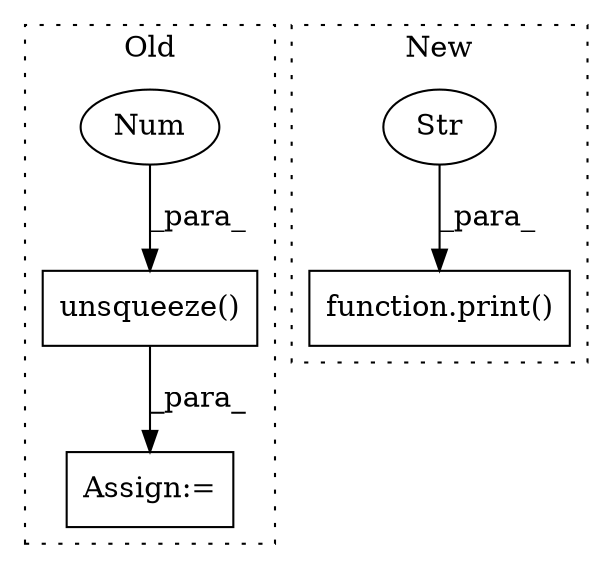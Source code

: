 digraph G {
subgraph cluster0 {
1 [label="unsqueeze()" a="75" s="1274,1308" l="33,1" shape="box"];
3 [label="Num" a="76" s="1307" l="1" shape="ellipse"];
5 [label="Assign:=" a="68" s="1527" l="3" shape="box"];
label = "Old";
style="dotted";
}
subgraph cluster1 {
2 [label="function.print()" a="75" s="1460,1486" l="6,1" shape="box"];
4 [label="Str" a="66" s="1466" l="20" shape="ellipse"];
label = "New";
style="dotted";
}
1 -> 5 [label="_para_"];
3 -> 1 [label="_para_"];
4 -> 2 [label="_para_"];
}